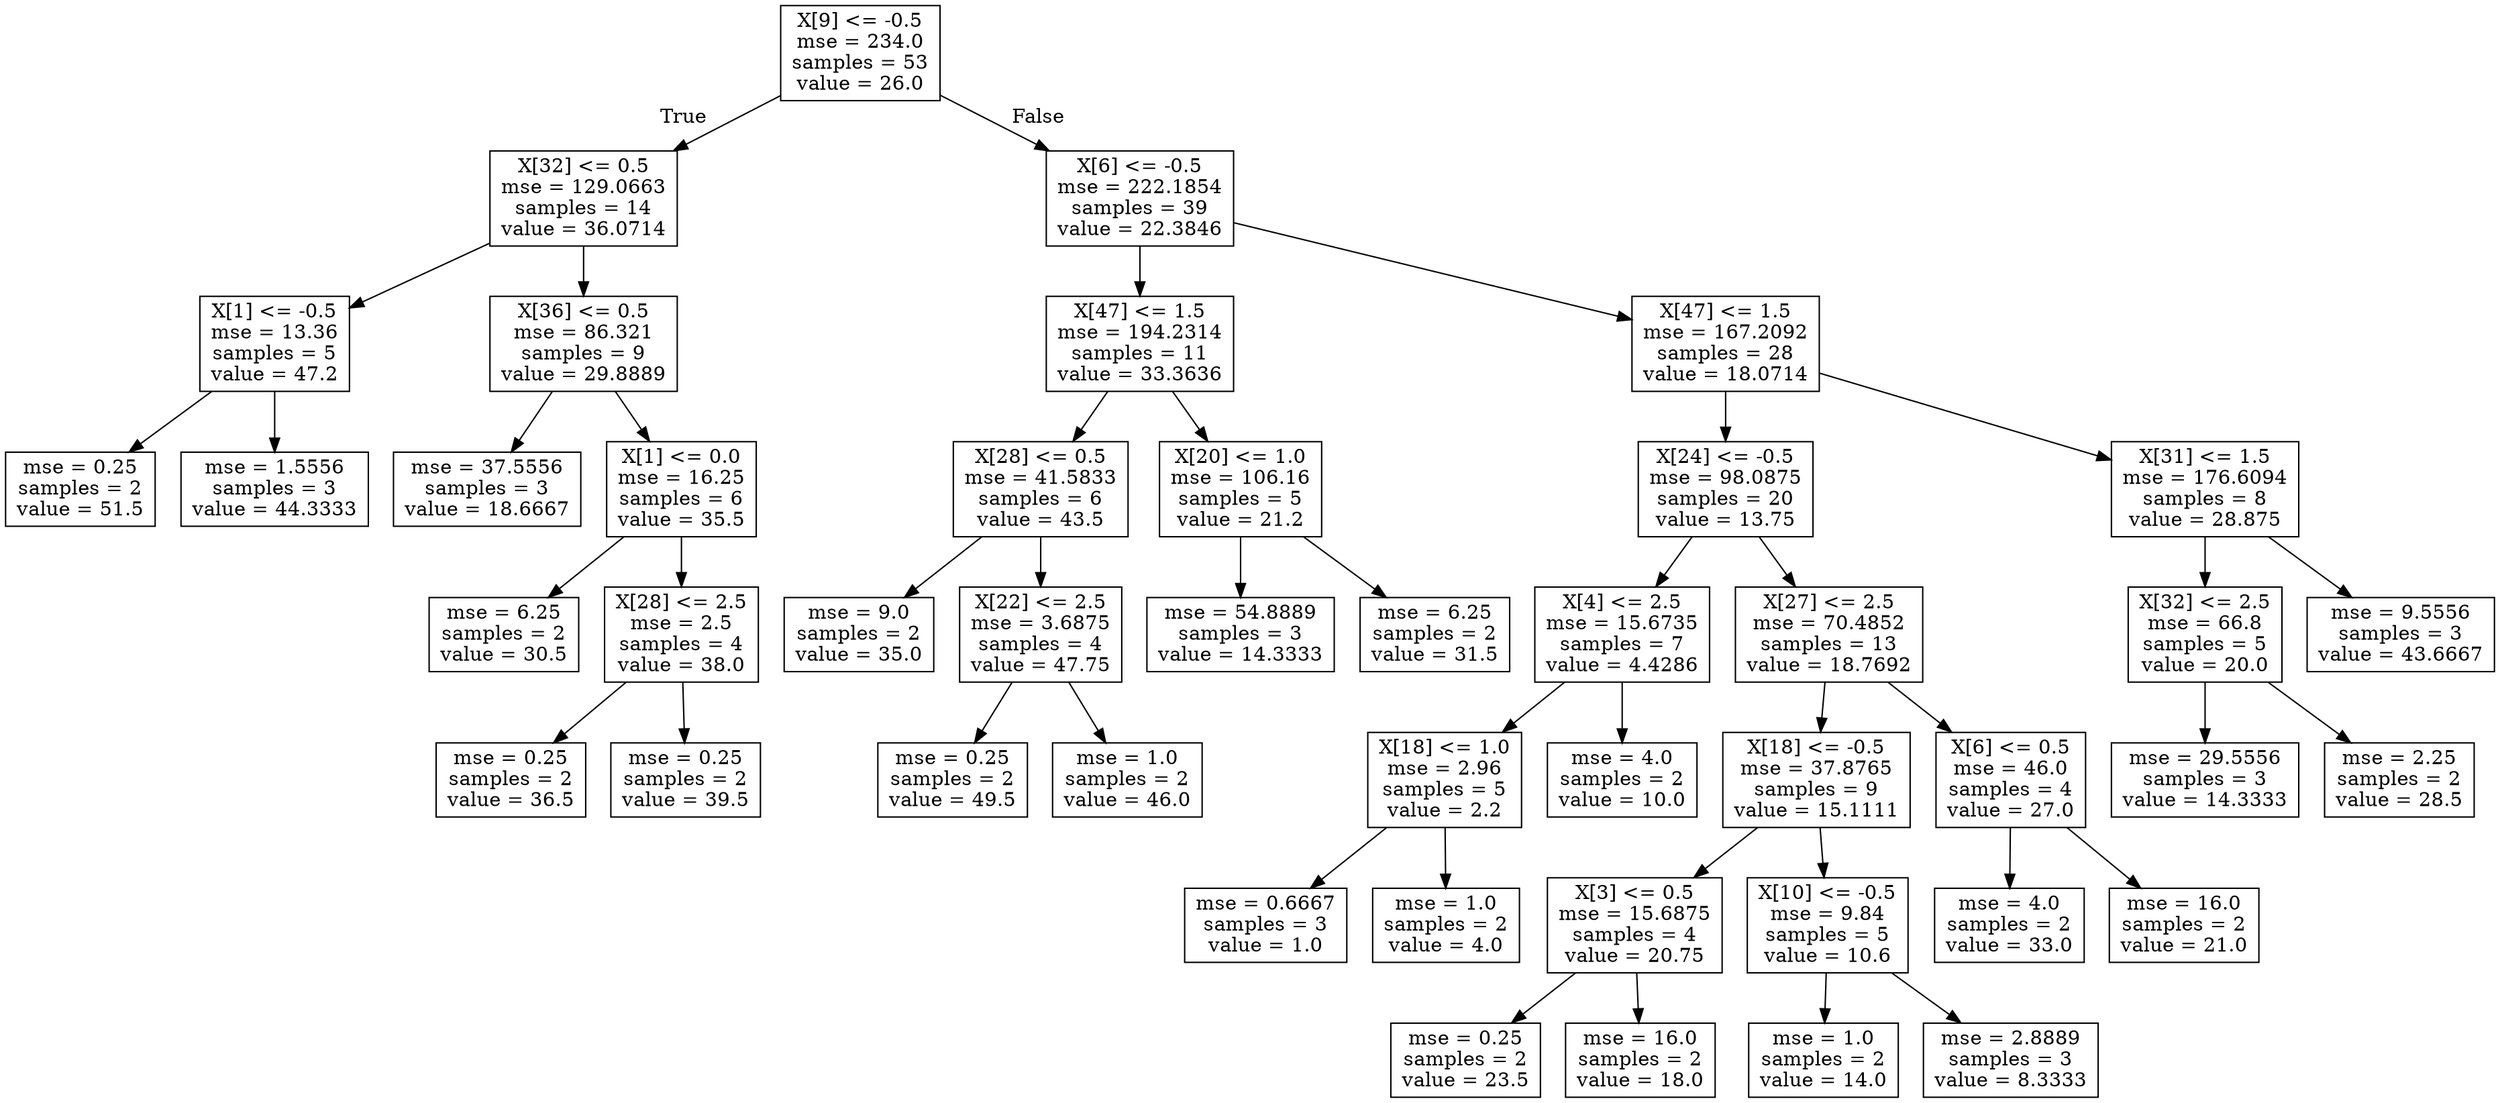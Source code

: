 digraph Tree {
node [shape=box] ;
0 [label="X[9] <= -0.5\nmse = 234.0\nsamples = 53\nvalue = 26.0"] ;
1 [label="X[32] <= 0.5\nmse = 129.0663\nsamples = 14\nvalue = 36.0714"] ;
0 -> 1 [labeldistance=2.5, labelangle=45, headlabel="True"] ;
2 [label="X[1] <= -0.5\nmse = 13.36\nsamples = 5\nvalue = 47.2"] ;
1 -> 2 ;
3 [label="mse = 0.25\nsamples = 2\nvalue = 51.5"] ;
2 -> 3 ;
4 [label="mse = 1.5556\nsamples = 3\nvalue = 44.3333"] ;
2 -> 4 ;
5 [label="X[36] <= 0.5\nmse = 86.321\nsamples = 9\nvalue = 29.8889"] ;
1 -> 5 ;
6 [label="mse = 37.5556\nsamples = 3\nvalue = 18.6667"] ;
5 -> 6 ;
7 [label="X[1] <= 0.0\nmse = 16.25\nsamples = 6\nvalue = 35.5"] ;
5 -> 7 ;
8 [label="mse = 6.25\nsamples = 2\nvalue = 30.5"] ;
7 -> 8 ;
9 [label="X[28] <= 2.5\nmse = 2.5\nsamples = 4\nvalue = 38.0"] ;
7 -> 9 ;
10 [label="mse = 0.25\nsamples = 2\nvalue = 36.5"] ;
9 -> 10 ;
11 [label="mse = 0.25\nsamples = 2\nvalue = 39.5"] ;
9 -> 11 ;
12 [label="X[6] <= -0.5\nmse = 222.1854\nsamples = 39\nvalue = 22.3846"] ;
0 -> 12 [labeldistance=2.5, labelangle=-45, headlabel="False"] ;
13 [label="X[47] <= 1.5\nmse = 194.2314\nsamples = 11\nvalue = 33.3636"] ;
12 -> 13 ;
14 [label="X[28] <= 0.5\nmse = 41.5833\nsamples = 6\nvalue = 43.5"] ;
13 -> 14 ;
15 [label="mse = 9.0\nsamples = 2\nvalue = 35.0"] ;
14 -> 15 ;
16 [label="X[22] <= 2.5\nmse = 3.6875\nsamples = 4\nvalue = 47.75"] ;
14 -> 16 ;
17 [label="mse = 0.25\nsamples = 2\nvalue = 49.5"] ;
16 -> 17 ;
18 [label="mse = 1.0\nsamples = 2\nvalue = 46.0"] ;
16 -> 18 ;
19 [label="X[20] <= 1.0\nmse = 106.16\nsamples = 5\nvalue = 21.2"] ;
13 -> 19 ;
20 [label="mse = 54.8889\nsamples = 3\nvalue = 14.3333"] ;
19 -> 20 ;
21 [label="mse = 6.25\nsamples = 2\nvalue = 31.5"] ;
19 -> 21 ;
22 [label="X[47] <= 1.5\nmse = 167.2092\nsamples = 28\nvalue = 18.0714"] ;
12 -> 22 ;
23 [label="X[24] <= -0.5\nmse = 98.0875\nsamples = 20\nvalue = 13.75"] ;
22 -> 23 ;
24 [label="X[4] <= 2.5\nmse = 15.6735\nsamples = 7\nvalue = 4.4286"] ;
23 -> 24 ;
25 [label="X[18] <= 1.0\nmse = 2.96\nsamples = 5\nvalue = 2.2"] ;
24 -> 25 ;
26 [label="mse = 0.6667\nsamples = 3\nvalue = 1.0"] ;
25 -> 26 ;
27 [label="mse = 1.0\nsamples = 2\nvalue = 4.0"] ;
25 -> 27 ;
28 [label="mse = 4.0\nsamples = 2\nvalue = 10.0"] ;
24 -> 28 ;
29 [label="X[27] <= 2.5\nmse = 70.4852\nsamples = 13\nvalue = 18.7692"] ;
23 -> 29 ;
30 [label="X[18] <= -0.5\nmse = 37.8765\nsamples = 9\nvalue = 15.1111"] ;
29 -> 30 ;
31 [label="X[3] <= 0.5\nmse = 15.6875\nsamples = 4\nvalue = 20.75"] ;
30 -> 31 ;
32 [label="mse = 0.25\nsamples = 2\nvalue = 23.5"] ;
31 -> 32 ;
33 [label="mse = 16.0\nsamples = 2\nvalue = 18.0"] ;
31 -> 33 ;
34 [label="X[10] <= -0.5\nmse = 9.84\nsamples = 5\nvalue = 10.6"] ;
30 -> 34 ;
35 [label="mse = 1.0\nsamples = 2\nvalue = 14.0"] ;
34 -> 35 ;
36 [label="mse = 2.8889\nsamples = 3\nvalue = 8.3333"] ;
34 -> 36 ;
37 [label="X[6] <= 0.5\nmse = 46.0\nsamples = 4\nvalue = 27.0"] ;
29 -> 37 ;
38 [label="mse = 4.0\nsamples = 2\nvalue = 33.0"] ;
37 -> 38 ;
39 [label="mse = 16.0\nsamples = 2\nvalue = 21.0"] ;
37 -> 39 ;
40 [label="X[31] <= 1.5\nmse = 176.6094\nsamples = 8\nvalue = 28.875"] ;
22 -> 40 ;
41 [label="X[32] <= 2.5\nmse = 66.8\nsamples = 5\nvalue = 20.0"] ;
40 -> 41 ;
42 [label="mse = 29.5556\nsamples = 3\nvalue = 14.3333"] ;
41 -> 42 ;
43 [label="mse = 2.25\nsamples = 2\nvalue = 28.5"] ;
41 -> 43 ;
44 [label="mse = 9.5556\nsamples = 3\nvalue = 43.6667"] ;
40 -> 44 ;
}